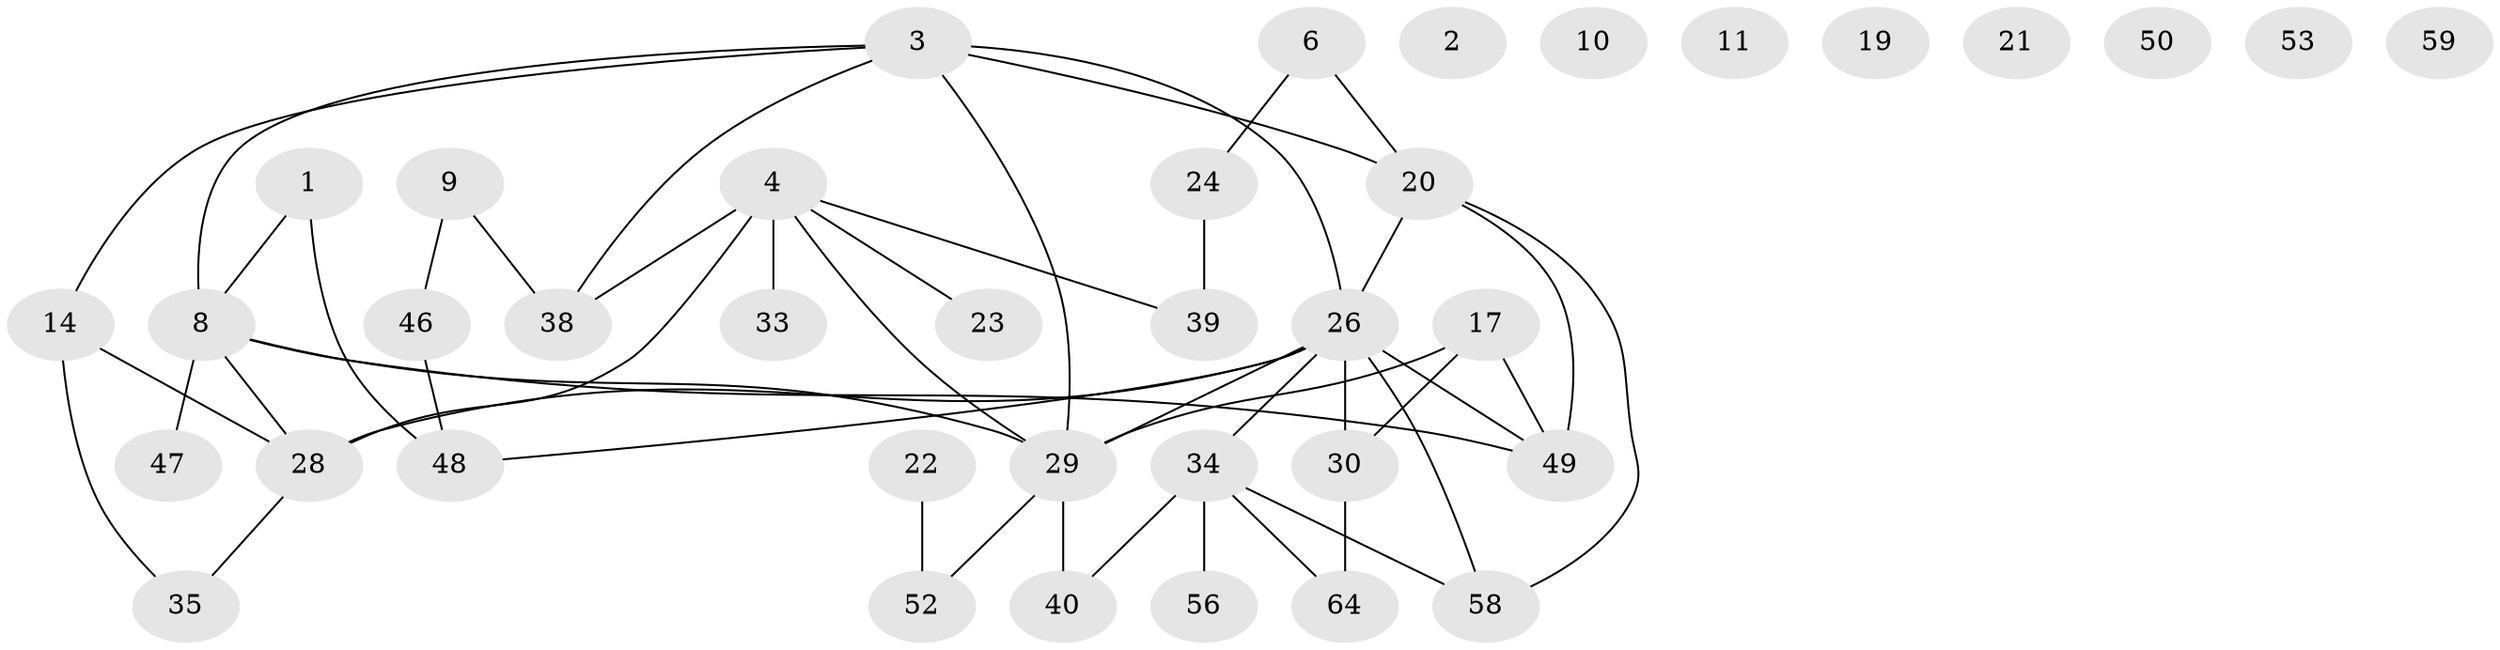 // original degree distribution, {2: 0.2857142857142857, 0: 0.1038961038961039, 3: 0.23376623376623376, 8: 0.012987012987012988, 1: 0.18181818181818182, 4: 0.14285714285714285, 6: 0.012987012987012988, 5: 0.025974025974025976}
// Generated by graph-tools (version 1.1) at 2025/13/03/09/25 04:13:11]
// undirected, 38 vertices, 48 edges
graph export_dot {
graph [start="1"]
  node [color=gray90,style=filled];
  1;
  2;
  3 [super="+13+43"];
  4 [super="+67+73+5+12+18+15"];
  6 [super="+7"];
  8 [super="+27+54"];
  9 [super="+16"];
  10;
  11;
  14;
  17 [super="+25"];
  19;
  20 [super="+69+70"];
  21;
  22;
  23;
  24 [super="+31"];
  26 [super="+41"];
  28 [super="+42+60"];
  29 [super="+36+37"];
  30 [super="+32"];
  33;
  34 [super="+62+44"];
  35 [super="+51"];
  38 [super="+57"];
  39;
  40;
  46 [super="+61"];
  47;
  48;
  49;
  50;
  52;
  53;
  56;
  58;
  59;
  64 [super="+75"];
  1 -- 48;
  1 -- 8;
  3 -- 38;
  3 -- 26;
  3 -- 8;
  3 -- 20;
  3 -- 14;
  3 -- 29;
  4 -- 33;
  4 -- 28;
  4 -- 39;
  4 -- 29;
  4 -- 38 [weight=2];
  4 -- 23;
  6 -- 24;
  6 -- 20;
  8 -- 28;
  8 -- 47;
  8 -- 49;
  8 -- 29 [weight=2];
  9 -- 38;
  9 -- 46;
  14 -- 28;
  14 -- 35;
  17 -- 49;
  17 -- 29;
  17 -- 30;
  20 -- 49;
  20 -- 58;
  20 -- 26;
  22 -- 52;
  24 -- 39;
  26 -- 28;
  26 -- 48;
  26 -- 49;
  26 -- 58;
  26 -- 29 [weight=2];
  26 -- 34;
  26 -- 30;
  28 -- 35;
  29 -- 52;
  29 -- 40;
  30 -- 64;
  34 -- 40;
  34 -- 64;
  34 -- 56;
  34 -- 58;
  46 -- 48;
}
